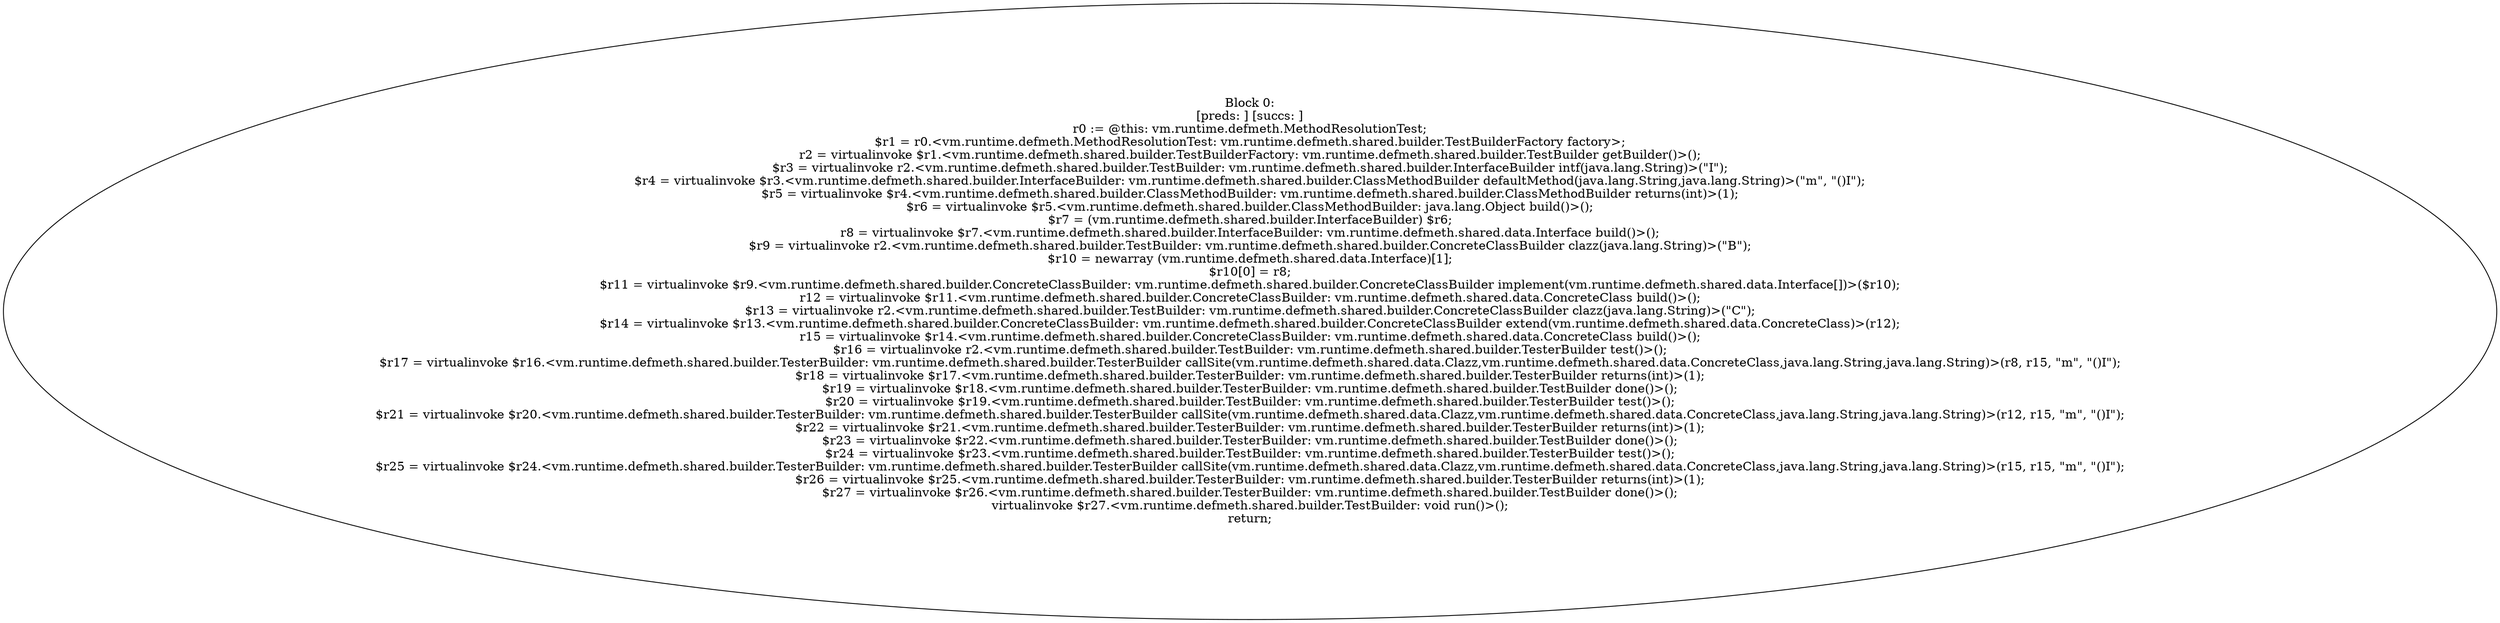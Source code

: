 digraph "unitGraph" {
    "Block 0:
[preds: ] [succs: ]
r0 := @this: vm.runtime.defmeth.MethodResolutionTest;
$r1 = r0.<vm.runtime.defmeth.MethodResolutionTest: vm.runtime.defmeth.shared.builder.TestBuilderFactory factory>;
r2 = virtualinvoke $r1.<vm.runtime.defmeth.shared.builder.TestBuilderFactory: vm.runtime.defmeth.shared.builder.TestBuilder getBuilder()>();
$r3 = virtualinvoke r2.<vm.runtime.defmeth.shared.builder.TestBuilder: vm.runtime.defmeth.shared.builder.InterfaceBuilder intf(java.lang.String)>(\"I\");
$r4 = virtualinvoke $r3.<vm.runtime.defmeth.shared.builder.InterfaceBuilder: vm.runtime.defmeth.shared.builder.ClassMethodBuilder defaultMethod(java.lang.String,java.lang.String)>(\"m\", \"()I\");
$r5 = virtualinvoke $r4.<vm.runtime.defmeth.shared.builder.ClassMethodBuilder: vm.runtime.defmeth.shared.builder.ClassMethodBuilder returns(int)>(1);
$r6 = virtualinvoke $r5.<vm.runtime.defmeth.shared.builder.ClassMethodBuilder: java.lang.Object build()>();
$r7 = (vm.runtime.defmeth.shared.builder.InterfaceBuilder) $r6;
r8 = virtualinvoke $r7.<vm.runtime.defmeth.shared.builder.InterfaceBuilder: vm.runtime.defmeth.shared.data.Interface build()>();
$r9 = virtualinvoke r2.<vm.runtime.defmeth.shared.builder.TestBuilder: vm.runtime.defmeth.shared.builder.ConcreteClassBuilder clazz(java.lang.String)>(\"B\");
$r10 = newarray (vm.runtime.defmeth.shared.data.Interface)[1];
$r10[0] = r8;
$r11 = virtualinvoke $r9.<vm.runtime.defmeth.shared.builder.ConcreteClassBuilder: vm.runtime.defmeth.shared.builder.ConcreteClassBuilder implement(vm.runtime.defmeth.shared.data.Interface[])>($r10);
r12 = virtualinvoke $r11.<vm.runtime.defmeth.shared.builder.ConcreteClassBuilder: vm.runtime.defmeth.shared.data.ConcreteClass build()>();
$r13 = virtualinvoke r2.<vm.runtime.defmeth.shared.builder.TestBuilder: vm.runtime.defmeth.shared.builder.ConcreteClassBuilder clazz(java.lang.String)>(\"C\");
$r14 = virtualinvoke $r13.<vm.runtime.defmeth.shared.builder.ConcreteClassBuilder: vm.runtime.defmeth.shared.builder.ConcreteClassBuilder extend(vm.runtime.defmeth.shared.data.ConcreteClass)>(r12);
r15 = virtualinvoke $r14.<vm.runtime.defmeth.shared.builder.ConcreteClassBuilder: vm.runtime.defmeth.shared.data.ConcreteClass build()>();
$r16 = virtualinvoke r2.<vm.runtime.defmeth.shared.builder.TestBuilder: vm.runtime.defmeth.shared.builder.TesterBuilder test()>();
$r17 = virtualinvoke $r16.<vm.runtime.defmeth.shared.builder.TesterBuilder: vm.runtime.defmeth.shared.builder.TesterBuilder callSite(vm.runtime.defmeth.shared.data.Clazz,vm.runtime.defmeth.shared.data.ConcreteClass,java.lang.String,java.lang.String)>(r8, r15, \"m\", \"()I\");
$r18 = virtualinvoke $r17.<vm.runtime.defmeth.shared.builder.TesterBuilder: vm.runtime.defmeth.shared.builder.TesterBuilder returns(int)>(1);
$r19 = virtualinvoke $r18.<vm.runtime.defmeth.shared.builder.TesterBuilder: vm.runtime.defmeth.shared.builder.TestBuilder done()>();
$r20 = virtualinvoke $r19.<vm.runtime.defmeth.shared.builder.TestBuilder: vm.runtime.defmeth.shared.builder.TesterBuilder test()>();
$r21 = virtualinvoke $r20.<vm.runtime.defmeth.shared.builder.TesterBuilder: vm.runtime.defmeth.shared.builder.TesterBuilder callSite(vm.runtime.defmeth.shared.data.Clazz,vm.runtime.defmeth.shared.data.ConcreteClass,java.lang.String,java.lang.String)>(r12, r15, \"m\", \"()I\");
$r22 = virtualinvoke $r21.<vm.runtime.defmeth.shared.builder.TesterBuilder: vm.runtime.defmeth.shared.builder.TesterBuilder returns(int)>(1);
$r23 = virtualinvoke $r22.<vm.runtime.defmeth.shared.builder.TesterBuilder: vm.runtime.defmeth.shared.builder.TestBuilder done()>();
$r24 = virtualinvoke $r23.<vm.runtime.defmeth.shared.builder.TestBuilder: vm.runtime.defmeth.shared.builder.TesterBuilder test()>();
$r25 = virtualinvoke $r24.<vm.runtime.defmeth.shared.builder.TesterBuilder: vm.runtime.defmeth.shared.builder.TesterBuilder callSite(vm.runtime.defmeth.shared.data.Clazz,vm.runtime.defmeth.shared.data.ConcreteClass,java.lang.String,java.lang.String)>(r15, r15, \"m\", \"()I\");
$r26 = virtualinvoke $r25.<vm.runtime.defmeth.shared.builder.TesterBuilder: vm.runtime.defmeth.shared.builder.TesterBuilder returns(int)>(1);
$r27 = virtualinvoke $r26.<vm.runtime.defmeth.shared.builder.TesterBuilder: vm.runtime.defmeth.shared.builder.TestBuilder done()>();
virtualinvoke $r27.<vm.runtime.defmeth.shared.builder.TestBuilder: void run()>();
return;
"
}
